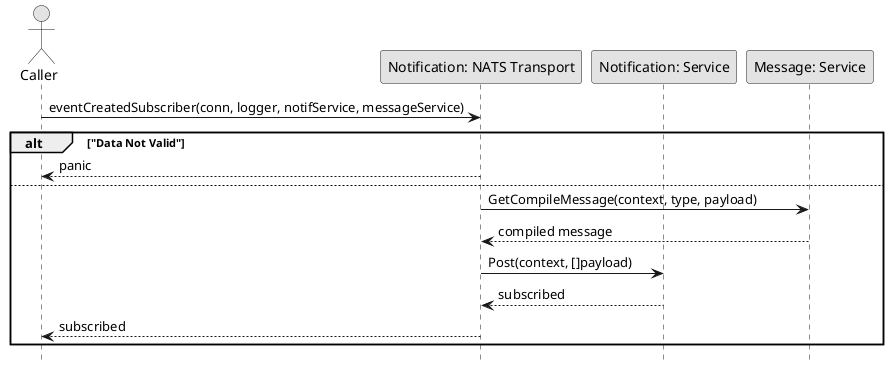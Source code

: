 @startuml NOTIFICATION_SubscribeEventCreated

skinparam Monochrome true
skinparam Shadowing false
hide footbox

actor "Caller" as Caller
participant "Notification: NATS Transport" as NotificationNATSTransport
participant "Notification: Service" as NotificationService
participant "Message: Service" as MessageService

Caller->NotificationNATSTransport: eventCreatedSubscriber(conn, logger, notifService, messageService)

alt "Data Not Valid"
    NotificationNATSTransport-->Caller: panic
else
    NotificationNATSTransport->MessageService: GetCompileMessage(context, type, payload)
    MessageService-->NotificationNATSTransport: compiled message

    NotificationNATSTransport->NotificationService: Post(context, []payload)
    NotificationService-->NotificationNATSTransport: subscribed
    NotificationNATSTransport-->Caller: subscribed
end

@enduml